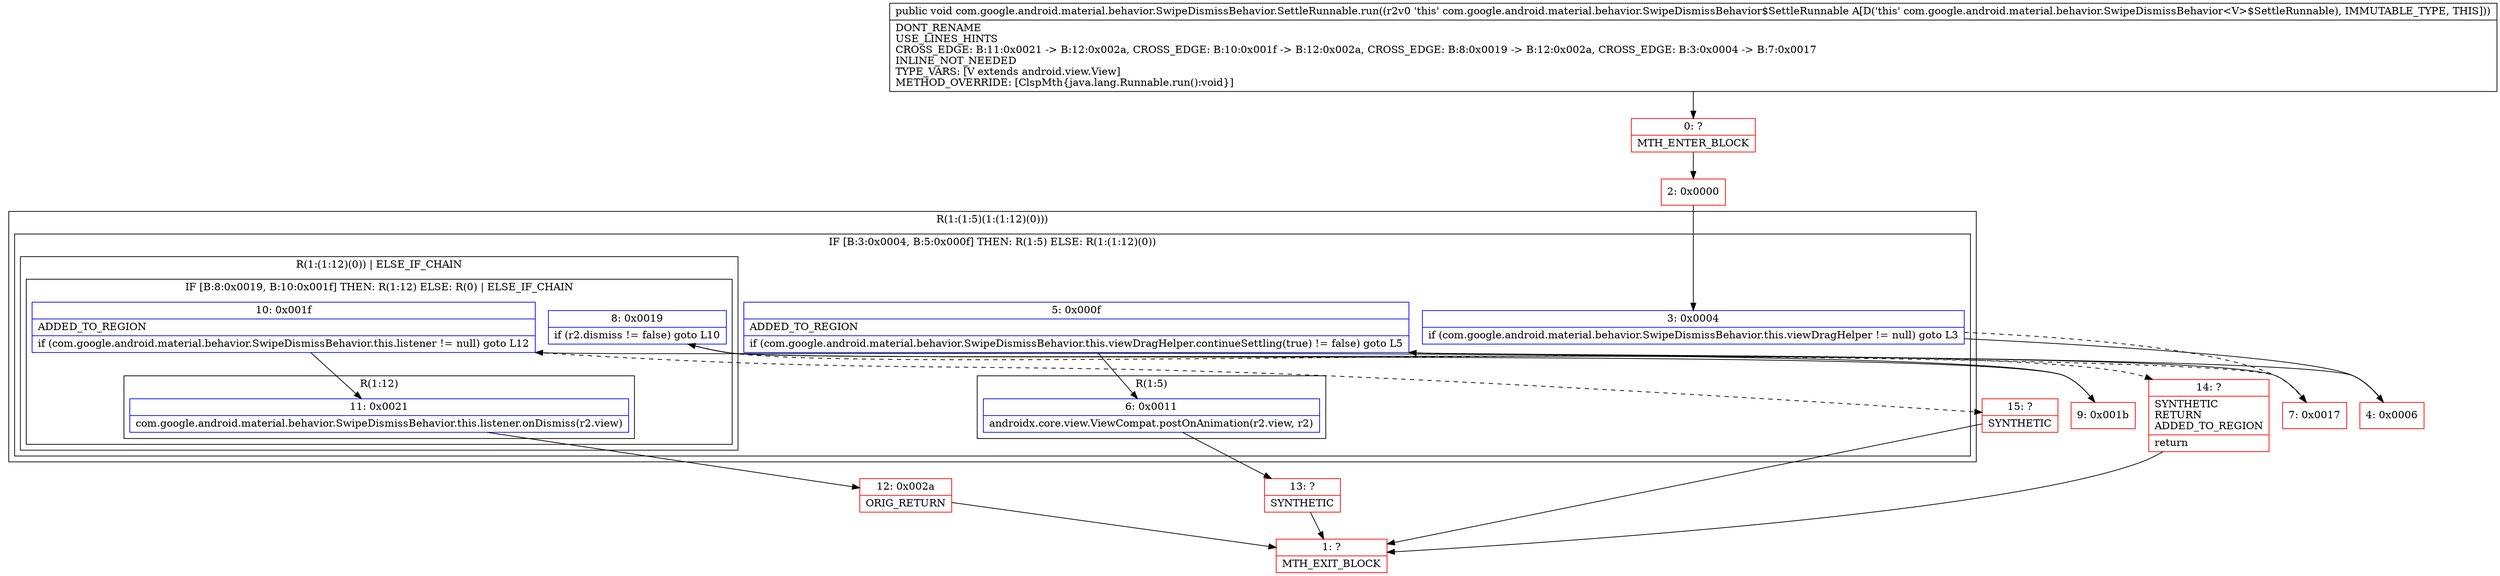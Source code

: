 digraph "CFG forcom.google.android.material.behavior.SwipeDismissBehavior.SettleRunnable.run()V" {
subgraph cluster_Region_1868193404 {
label = "R(1:(1:5)(1:(1:12)(0)))";
node [shape=record,color=blue];
subgraph cluster_IfRegion_2137804778 {
label = "IF [B:3:0x0004, B:5:0x000f] THEN: R(1:5) ELSE: R(1:(1:12)(0))";
node [shape=record,color=blue];
Node_3 [shape=record,label="{3\:\ 0x0004|if (com.google.android.material.behavior.SwipeDismissBehavior.this.viewDragHelper != null) goto L3\l}"];
Node_5 [shape=record,label="{5\:\ 0x000f|ADDED_TO_REGION\l|if (com.google.android.material.behavior.SwipeDismissBehavior.this.viewDragHelper.continueSettling(true) != false) goto L5\l}"];
subgraph cluster_Region_1143379560 {
label = "R(1:5)";
node [shape=record,color=blue];
Node_6 [shape=record,label="{6\:\ 0x0011|androidx.core.view.ViewCompat.postOnAnimation(r2.view, r2)\l}"];
}
subgraph cluster_Region_1507989474 {
label = "R(1:(1:12)(0)) | ELSE_IF_CHAIN\l";
node [shape=record,color=blue];
subgraph cluster_IfRegion_1685461788 {
label = "IF [B:8:0x0019, B:10:0x001f] THEN: R(1:12) ELSE: R(0) | ELSE_IF_CHAIN\l";
node [shape=record,color=blue];
Node_8 [shape=record,label="{8\:\ 0x0019|if (r2.dismiss != false) goto L10\l}"];
Node_10 [shape=record,label="{10\:\ 0x001f|ADDED_TO_REGION\l|if (com.google.android.material.behavior.SwipeDismissBehavior.this.listener != null) goto L12\l}"];
subgraph cluster_Region_2037910375 {
label = "R(1:12)";
node [shape=record,color=blue];
Node_11 [shape=record,label="{11\:\ 0x0021|com.google.android.material.behavior.SwipeDismissBehavior.this.listener.onDismiss(r2.view)\l}"];
}
subgraph cluster_Region_161306614 {
label = "R(0)";
node [shape=record,color=blue];
}
}
}
}
}
Node_0 [shape=record,color=red,label="{0\:\ ?|MTH_ENTER_BLOCK\l}"];
Node_2 [shape=record,color=red,label="{2\:\ 0x0000}"];
Node_4 [shape=record,color=red,label="{4\:\ 0x0006}"];
Node_13 [shape=record,color=red,label="{13\:\ ?|SYNTHETIC\l}"];
Node_1 [shape=record,color=red,label="{1\:\ ?|MTH_EXIT_BLOCK\l}"];
Node_7 [shape=record,color=red,label="{7\:\ 0x0017}"];
Node_9 [shape=record,color=red,label="{9\:\ 0x001b}"];
Node_12 [shape=record,color=red,label="{12\:\ 0x002a|ORIG_RETURN\l}"];
Node_15 [shape=record,color=red,label="{15\:\ ?|SYNTHETIC\l}"];
Node_14 [shape=record,color=red,label="{14\:\ ?|SYNTHETIC\lRETURN\lADDED_TO_REGION\l|return\l}"];
MethodNode[shape=record,label="{public void com.google.android.material.behavior.SwipeDismissBehavior.SettleRunnable.run((r2v0 'this' com.google.android.material.behavior.SwipeDismissBehavior$SettleRunnable A[D('this' com.google.android.material.behavior.SwipeDismissBehavior\<V\>$SettleRunnable), IMMUTABLE_TYPE, THIS]))  | DONT_RENAME\lUSE_LINES_HINTS\lCROSS_EDGE: B:11:0x0021 \-\> B:12:0x002a, CROSS_EDGE: B:10:0x001f \-\> B:12:0x002a, CROSS_EDGE: B:8:0x0019 \-\> B:12:0x002a, CROSS_EDGE: B:3:0x0004 \-\> B:7:0x0017\lINLINE_NOT_NEEDED\lTYPE_VARS: [V extends android.view.View]\lMETHOD_OVERRIDE: [ClspMth\{java.lang.Runnable.run():void\}]\l}"];
MethodNode -> Node_0;Node_3 -> Node_4;
Node_3 -> Node_7[style=dashed];
Node_5 -> Node_6;
Node_5 -> Node_7[style=dashed];
Node_6 -> Node_13;
Node_8 -> Node_9;
Node_8 -> Node_14[style=dashed];
Node_10 -> Node_11;
Node_10 -> Node_15[style=dashed];
Node_11 -> Node_12;
Node_0 -> Node_2;
Node_2 -> Node_3;
Node_4 -> Node_5;
Node_13 -> Node_1;
Node_7 -> Node_8;
Node_9 -> Node_10;
Node_12 -> Node_1;
Node_15 -> Node_1;
Node_14 -> Node_1;
}

